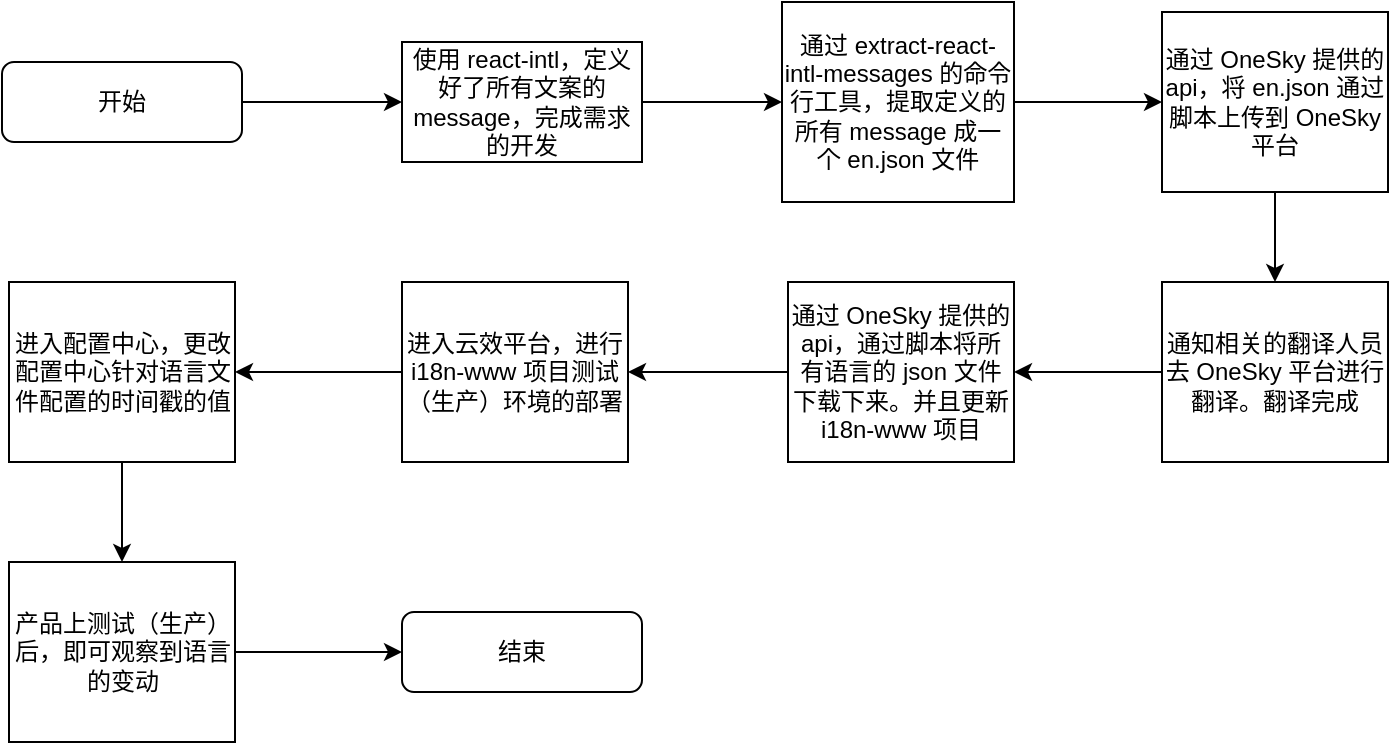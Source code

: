 <mxfile version="14.1.8" type="device"><diagram id="C5RBs43oDa-KdzZeNtuy" name="Page-1"><mxGraphModel dx="907" dy="672" grid="1" gridSize="10" guides="1" tooltips="1" connect="1" arrows="1" fold="1" page="1" pageScale="1" pageWidth="827" pageHeight="1169" math="0" shadow="0"><root><mxCell id="WIyWlLk6GJQsqaUBKTNV-0"/><mxCell id="WIyWlLk6GJQsqaUBKTNV-1" parent="WIyWlLk6GJQsqaUBKTNV-0"/><mxCell id="WmXRTogwb_cgfeQE00n6-1" style="edgeStyle=orthogonalEdgeStyle;rounded=0;orthogonalLoop=1;jettySize=auto;html=1;entryX=0;entryY=0.5;entryDx=0;entryDy=0;" edge="1" parent="WIyWlLk6GJQsqaUBKTNV-1" source="WIyWlLk6GJQsqaUBKTNV-3" target="WmXRTogwb_cgfeQE00n6-0"><mxGeometry relative="1" as="geometry"/></mxCell><mxCell id="WIyWlLk6GJQsqaUBKTNV-3" value="开始" style="rounded=1;whiteSpace=wrap;html=1;fontSize=12;glass=0;strokeWidth=1;shadow=0;" parent="WIyWlLk6GJQsqaUBKTNV-1" vertex="1"><mxGeometry x="50" y="100" width="120" height="40" as="geometry"/></mxCell><mxCell id="WmXRTogwb_cgfeQE00n6-3" style="edgeStyle=orthogonalEdgeStyle;rounded=0;orthogonalLoop=1;jettySize=auto;html=1;entryX=0;entryY=0.5;entryDx=0;entryDy=0;" edge="1" parent="WIyWlLk6GJQsqaUBKTNV-1" source="WmXRTogwb_cgfeQE00n6-0" target="WmXRTogwb_cgfeQE00n6-2"><mxGeometry relative="1" as="geometry"/></mxCell><mxCell id="WmXRTogwb_cgfeQE00n6-0" value="使用 react-intl，定义好了所有文案的 message，完成需求的开发" style="rounded=0;whiteSpace=wrap;html=1;" vertex="1" parent="WIyWlLk6GJQsqaUBKTNV-1"><mxGeometry x="250" y="90" width="120" height="60" as="geometry"/></mxCell><mxCell id="WmXRTogwb_cgfeQE00n6-5" style="edgeStyle=orthogonalEdgeStyle;rounded=0;orthogonalLoop=1;jettySize=auto;html=1;entryX=0;entryY=0.5;entryDx=0;entryDy=0;" edge="1" parent="WIyWlLk6GJQsqaUBKTNV-1" source="WmXRTogwb_cgfeQE00n6-2" target="WmXRTogwb_cgfeQE00n6-4"><mxGeometry relative="1" as="geometry"/></mxCell><mxCell id="WmXRTogwb_cgfeQE00n6-2" value="通过&amp;nbsp;extract-react-intl-messages 的命令行工具，提取定义的所有 message 成一个 en.json 文件" style="rounded=0;whiteSpace=wrap;html=1;" vertex="1" parent="WIyWlLk6GJQsqaUBKTNV-1"><mxGeometry x="440" y="70" width="116" height="100" as="geometry"/></mxCell><mxCell id="WmXRTogwb_cgfeQE00n6-7" style="edgeStyle=orthogonalEdgeStyle;rounded=0;orthogonalLoop=1;jettySize=auto;html=1;entryX=0.5;entryY=0;entryDx=0;entryDy=0;" edge="1" parent="WIyWlLk6GJQsqaUBKTNV-1" source="WmXRTogwb_cgfeQE00n6-4" target="WmXRTogwb_cgfeQE00n6-6"><mxGeometry relative="1" as="geometry"/></mxCell><mxCell id="WmXRTogwb_cgfeQE00n6-4" value="通过 OneSky 提供的 api，将 en.json 通过脚本上传到 OneSky 平台" style="rounded=0;whiteSpace=wrap;html=1;" vertex="1" parent="WIyWlLk6GJQsqaUBKTNV-1"><mxGeometry x="630" y="75" width="113" height="90" as="geometry"/></mxCell><mxCell id="WmXRTogwb_cgfeQE00n6-9" style="edgeStyle=orthogonalEdgeStyle;rounded=0;orthogonalLoop=1;jettySize=auto;html=1;" edge="1" parent="WIyWlLk6GJQsqaUBKTNV-1" source="WmXRTogwb_cgfeQE00n6-6" target="WmXRTogwb_cgfeQE00n6-8"><mxGeometry relative="1" as="geometry"/></mxCell><mxCell id="WmXRTogwb_cgfeQE00n6-6" value="通知相关的翻译人员去 OneSky 平台进行翻译。翻译完成" style="rounded=0;whiteSpace=wrap;html=1;" vertex="1" parent="WIyWlLk6GJQsqaUBKTNV-1"><mxGeometry x="630" y="210" width="113" height="90" as="geometry"/></mxCell><mxCell id="WmXRTogwb_cgfeQE00n6-11" style="edgeStyle=orthogonalEdgeStyle;rounded=0;orthogonalLoop=1;jettySize=auto;html=1;exitX=0;exitY=0.5;exitDx=0;exitDy=0;entryX=1;entryY=0.5;entryDx=0;entryDy=0;" edge="1" parent="WIyWlLk6GJQsqaUBKTNV-1" source="WmXRTogwb_cgfeQE00n6-8" target="WmXRTogwb_cgfeQE00n6-10"><mxGeometry relative="1" as="geometry"/></mxCell><mxCell id="WmXRTogwb_cgfeQE00n6-8" value="通过 OneSky 提供的 api，通过脚本将所有语言的 json 文件下载下来。并且更新 i18n-www 项目" style="rounded=0;whiteSpace=wrap;html=1;" vertex="1" parent="WIyWlLk6GJQsqaUBKTNV-1"><mxGeometry x="443" y="210" width="113" height="90" as="geometry"/></mxCell><mxCell id="WmXRTogwb_cgfeQE00n6-13" style="edgeStyle=orthogonalEdgeStyle;rounded=0;orthogonalLoop=1;jettySize=auto;html=1;entryX=1;entryY=0.5;entryDx=0;entryDy=0;" edge="1" parent="WIyWlLk6GJQsqaUBKTNV-1" source="WmXRTogwb_cgfeQE00n6-10" target="WmXRTogwb_cgfeQE00n6-12"><mxGeometry relative="1" as="geometry"/></mxCell><mxCell id="WmXRTogwb_cgfeQE00n6-10" value="进入云效平台，进行 i18n-www 项目测试（生产）环境的部署" style="rounded=0;whiteSpace=wrap;html=1;" vertex="1" parent="WIyWlLk6GJQsqaUBKTNV-1"><mxGeometry x="250" y="210" width="113" height="90" as="geometry"/></mxCell><mxCell id="WmXRTogwb_cgfeQE00n6-16" style="edgeStyle=orthogonalEdgeStyle;rounded=0;orthogonalLoop=1;jettySize=auto;html=1;entryX=0.5;entryY=0;entryDx=0;entryDy=0;" edge="1" parent="WIyWlLk6GJQsqaUBKTNV-1" source="WmXRTogwb_cgfeQE00n6-12" target="WmXRTogwb_cgfeQE00n6-15"><mxGeometry relative="1" as="geometry"/></mxCell><mxCell id="WmXRTogwb_cgfeQE00n6-12" value="进入配置中心，更改配置中心针对语言文件配置的时间戳的值" style="rounded=0;whiteSpace=wrap;html=1;" vertex="1" parent="WIyWlLk6GJQsqaUBKTNV-1"><mxGeometry x="53.5" y="210" width="113" height="90" as="geometry"/></mxCell><mxCell id="WmXRTogwb_cgfeQE00n6-18" style="edgeStyle=orthogonalEdgeStyle;rounded=0;orthogonalLoop=1;jettySize=auto;html=1;exitX=1;exitY=0.5;exitDx=0;exitDy=0;entryX=0;entryY=0.5;entryDx=0;entryDy=0;" edge="1" parent="WIyWlLk6GJQsqaUBKTNV-1" source="WmXRTogwb_cgfeQE00n6-15" target="WmXRTogwb_cgfeQE00n6-17"><mxGeometry relative="1" as="geometry"/></mxCell><mxCell id="WmXRTogwb_cgfeQE00n6-15" value="产品上测试（生产）后，即可观察到语言的变动" style="rounded=0;whiteSpace=wrap;html=1;" vertex="1" parent="WIyWlLk6GJQsqaUBKTNV-1"><mxGeometry x="53.5" y="350" width="113" height="90" as="geometry"/></mxCell><mxCell id="WmXRTogwb_cgfeQE00n6-17" value="结束" style="rounded=1;whiteSpace=wrap;html=1;fontSize=12;glass=0;strokeWidth=1;shadow=0;" vertex="1" parent="WIyWlLk6GJQsqaUBKTNV-1"><mxGeometry x="250" y="375" width="120" height="40" as="geometry"/></mxCell></root></mxGraphModel></diagram></mxfile>